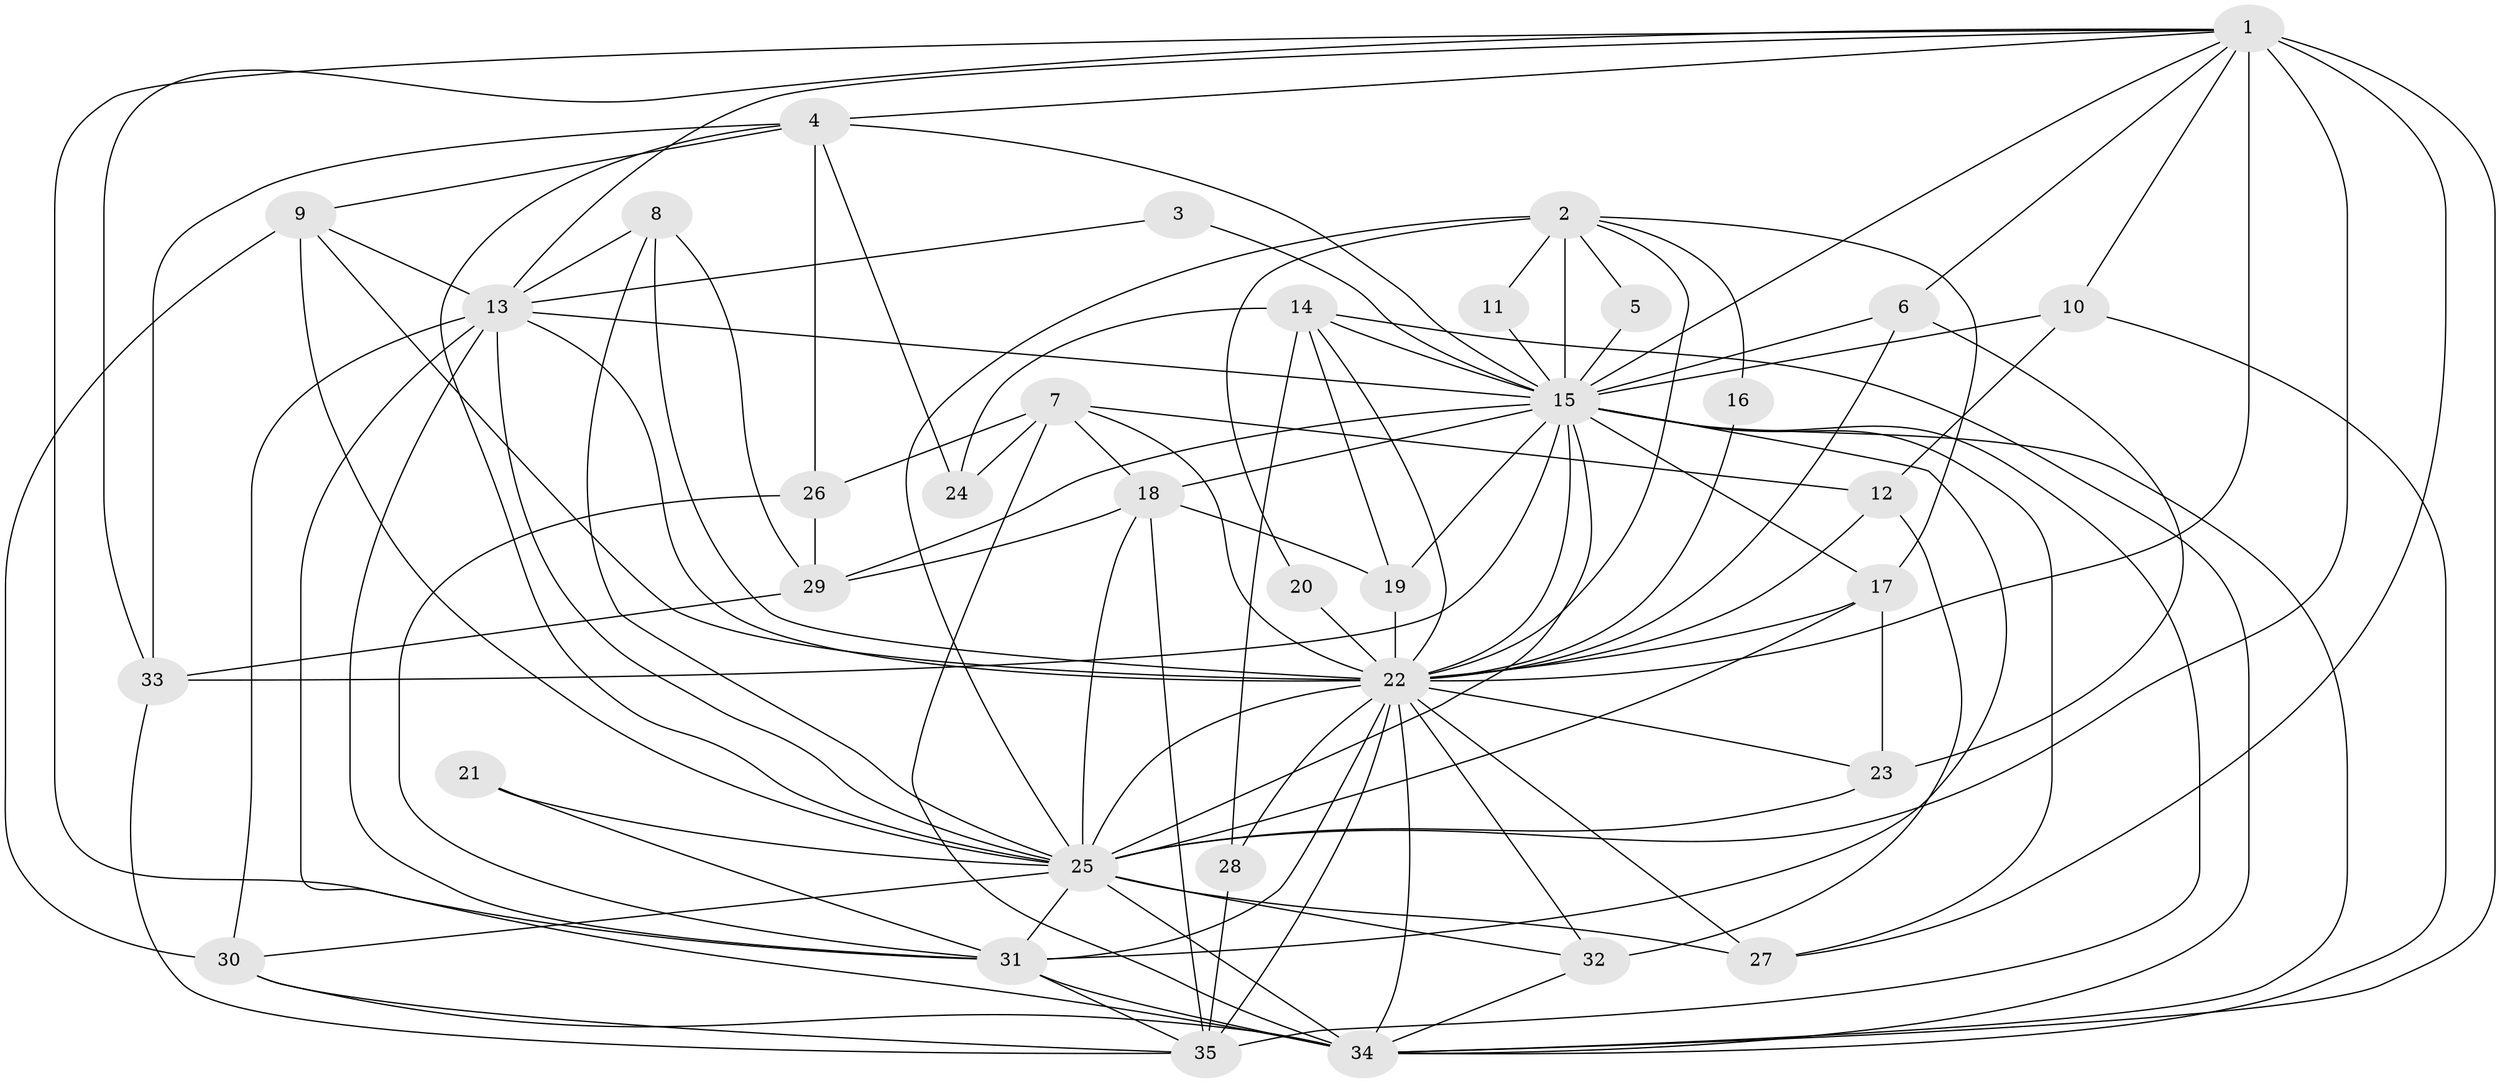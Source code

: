 // original degree distribution, {16: 0.017391304347826087, 14: 0.008695652173913044, 17: 0.008695652173913044, 18: 0.02608695652173913, 24: 0.008695652173913044, 32: 0.008695652173913044, 36: 0.008695652173913044, 6: 0.034782608695652174, 3: 0.23478260869565218, 2: 0.5043478260869565, 4: 0.06086956521739131, 10: 0.008695652173913044, 7: 0.008695652173913044, 5: 0.06086956521739131}
// Generated by graph-tools (version 1.1) at 2025/36/03/04/25 23:36:24]
// undirected, 35 vertices, 110 edges
graph export_dot {
  node [color=gray90,style=filled];
  1;
  2;
  3;
  4;
  5;
  6;
  7;
  8;
  9;
  10;
  11;
  12;
  13;
  14;
  15;
  16;
  17;
  18;
  19;
  20;
  21;
  22;
  23;
  24;
  25;
  26;
  27;
  28;
  29;
  30;
  31;
  32;
  33;
  34;
  35;
  1 -- 4 [weight=1.0];
  1 -- 6 [weight=1.0];
  1 -- 10 [weight=1.0];
  1 -- 13 [weight=2.0];
  1 -- 15 [weight=1.0];
  1 -- 22 [weight=6.0];
  1 -- 25 [weight=2.0];
  1 -- 27 [weight=1.0];
  1 -- 31 [weight=1.0];
  1 -- 33 [weight=1.0];
  1 -- 34 [weight=1.0];
  2 -- 5 [weight=1.0];
  2 -- 11 [weight=1.0];
  2 -- 15 [weight=2.0];
  2 -- 16 [weight=1.0];
  2 -- 17 [weight=1.0];
  2 -- 20 [weight=1.0];
  2 -- 22 [weight=1.0];
  2 -- 25 [weight=2.0];
  3 -- 13 [weight=1.0];
  3 -- 15 [weight=1.0];
  4 -- 9 [weight=1.0];
  4 -- 15 [weight=1.0];
  4 -- 24 [weight=1.0];
  4 -- 25 [weight=1.0];
  4 -- 26 [weight=1.0];
  4 -- 33 [weight=1.0];
  5 -- 15 [weight=1.0];
  6 -- 15 [weight=1.0];
  6 -- 22 [weight=1.0];
  6 -- 23 [weight=1.0];
  7 -- 12 [weight=1.0];
  7 -- 18 [weight=1.0];
  7 -- 22 [weight=1.0];
  7 -- 24 [weight=1.0];
  7 -- 26 [weight=1.0];
  7 -- 34 [weight=2.0];
  8 -- 13 [weight=1.0];
  8 -- 22 [weight=1.0];
  8 -- 25 [weight=1.0];
  8 -- 29 [weight=1.0];
  9 -- 13 [weight=1.0];
  9 -- 22 [weight=1.0];
  9 -- 25 [weight=3.0];
  9 -- 30 [weight=1.0];
  10 -- 12 [weight=2.0];
  10 -- 15 [weight=1.0];
  10 -- 34 [weight=1.0];
  11 -- 15 [weight=1.0];
  12 -- 22 [weight=1.0];
  12 -- 32 [weight=1.0];
  13 -- 15 [weight=1.0];
  13 -- 22 [weight=5.0];
  13 -- 25 [weight=2.0];
  13 -- 30 [weight=3.0];
  13 -- 31 [weight=1.0];
  13 -- 34 [weight=2.0];
  14 -- 15 [weight=1.0];
  14 -- 19 [weight=1.0];
  14 -- 22 [weight=1.0];
  14 -- 24 [weight=1.0];
  14 -- 28 [weight=1.0];
  14 -- 34 [weight=1.0];
  15 -- 17 [weight=2.0];
  15 -- 18 [weight=1.0];
  15 -- 19 [weight=2.0];
  15 -- 22 [weight=5.0];
  15 -- 25 [weight=2.0];
  15 -- 27 [weight=1.0];
  15 -- 29 [weight=1.0];
  15 -- 31 [weight=1.0];
  15 -- 33 [weight=1.0];
  15 -- 34 [weight=2.0];
  15 -- 35 [weight=1.0];
  16 -- 22 [weight=1.0];
  17 -- 22 [weight=1.0];
  17 -- 23 [weight=1.0];
  17 -- 25 [weight=1.0];
  18 -- 19 [weight=1.0];
  18 -- 25 [weight=1.0];
  18 -- 29 [weight=1.0];
  18 -- 35 [weight=1.0];
  19 -- 22 [weight=1.0];
  20 -- 22 [weight=1.0];
  21 -- 25 [weight=2.0];
  21 -- 31 [weight=1.0];
  22 -- 23 [weight=1.0];
  22 -- 25 [weight=6.0];
  22 -- 27 [weight=1.0];
  22 -- 28 [weight=1.0];
  22 -- 31 [weight=8.0];
  22 -- 32 [weight=2.0];
  22 -- 34 [weight=4.0];
  22 -- 35 [weight=1.0];
  23 -- 25 [weight=1.0];
  25 -- 27 [weight=2.0];
  25 -- 30 [weight=1.0];
  25 -- 31 [weight=2.0];
  25 -- 32 [weight=1.0];
  25 -- 34 [weight=3.0];
  26 -- 29 [weight=1.0];
  26 -- 31 [weight=1.0];
  28 -- 35 [weight=2.0];
  29 -- 33 [weight=1.0];
  30 -- 34 [weight=1.0];
  30 -- 35 [weight=1.0];
  31 -- 34 [weight=2.0];
  31 -- 35 [weight=1.0];
  32 -- 34 [weight=1.0];
  33 -- 35 [weight=1.0];
}
